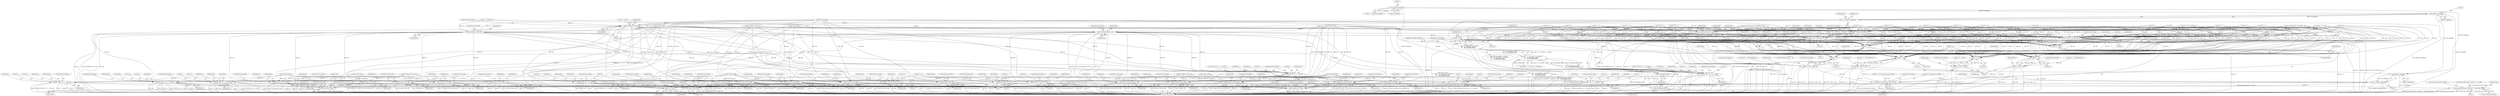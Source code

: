 digraph "0_linux_a8b0ca17b80e92faab46ee7179ba9e99ccb61233_42@pointer" {
"1001191" [label="(Call,(argp)&f->regs[freg])"];
"1001096" [label="(Call,(argp)&f->regs[freg])"];
"1001189" [label="(Call,rs2 = (argp)&f->regs[freg])"];
"1001231" [label="(Call,FP_UNPACK_QP (QB, rs2))"];
"1001393" [label="(Call,FP_ADD_Q (QR, QA, QB))"];
"1001858" [label="(Call,FP_PACK_QP (rd, QR))"];
"1001411" [label="(Call,FP_SUB_Q (QR, QA, QB))"];
"1001451" [label="(Call,FP_CONV (Q, D, 2, 1, QB, DB))"];
"1001459" [label="(Call,FP_MUL_Q (QR, QA, QB))"];
"1001477" [label="(Call,FP_DIV_Q (QR, QA, QB))"];
"1001493" [label="(Call,FP_SQRT_Q (QR, QB))"];
"1001588" [label="(Call,FP_TO_INT_Q (IR, QB, 32, 1))"];
"1001834" [label="(Call,rd->s = IR)"];
"1001609" [label="(Call,FP_TO_INT_Q (XR, QB, 64, 1))"];
"1001773" [label="(Call,XR == -1)"];
"1001791" [label="(Call,XR << 10)"];
"1001789" [label="(Call,xfsr |= (XR << 10))"];
"1001825" [label="(Call,current_thread_info()->xfsr[0] = xfsr)"];
"1001870" [label="(Call,current_thread_info()->xfsr[0] &= ~(FSR_CEXC_MASK))"];
"1001801" [label="(Call,XR << 32)"];
"1001799" [label="(Call,xfsr |= (XR << 32))"];
"1001811" [label="(Call,XR << 34)"];
"1001809" [label="(Call,xfsr |= (XR << 34))"];
"1001821" [label="(Call,XR << 36)"];
"1001819" [label="(Call,xfsr |= (XR << 36))"];
"1001841" [label="(Call,rd->d = XR)"];
"1001709" [label="(Call,FP_CONV (S, Q, 1, 2, SR, QB))"];
"1001848" [label="(Call,FP_PACK_SP (rd, SR))"];
"1001718" [label="(Call,FP_CONV (D, Q, 1, 2, DR, QB))"];
"1001853" [label="(Call,FP_PACK_DP (rd, DR))"];
"1001728" [label="(Call,FP_CMP_Q(XR, QB, QA, 3))"];
"1001735" [label="(Call,XR == 3)"];
"1001734" [label="(Call,XR == 3 &&\n\t\t\t    (((insn >> 5) & 0x1ff) == FCMPEQ ||\n\t\t\t     FP_ISSIGNAN_Q(QA) ||\n\t\t\t     FP_ISSIGNAN_Q(QB)))"];
"1001747" [label="(Call,FP_ISSIGNAN_Q(QA))"];
"1001746" [label="(Call,FP_ISSIGNAN_Q(QA) ||\n\t\t\t     FP_ISSIGNAN_Q(QB))"];
"1001738" [label="(Call,((insn >> 5) & 0x1ff) == FCMPEQ ||\n\t\t\t     FP_ISSIGNAN_Q(QA) ||\n\t\t\t     FP_ISSIGNAN_Q(QB))"];
"1001749" [label="(Call,FP_ISSIGNAN_Q(QB))"];
"1001236" [label="(Call,FP_UNPACK_DP (DB, rs2))"];
"1001387" [label="(Call,FP_ADD_D (DR, DA, DB))"];
"1001405" [label="(Call,FP_SUB_D (DR, DA, DB))"];
"1001430" [label="(Call,FP_CONV (D, S, 1, 1, DB, SB))"];
"1001438" [label="(Call,FP_MUL_D (DR, DA, DB))"];
"1001471" [label="(Call,FP_DIV_D (DR, DA, DB))"];
"1001488" [label="(Call,FP_SQRT_D (DR, DB))"];
"1001581" [label="(Call,FP_TO_INT_D (IR, DB, 32, 1))"];
"1001602" [label="(Call,FP_TO_INT_D (XR, DB, 64, 1))"];
"1001691" [label="(Call,FP_CONV (Q, D, 2, 1, QR, DB))"];
"1001700" [label="(Call,FP_CONV (S, D, 1, 1, SR, DB))"];
"1001241" [label="(Call,FP_UNPACK_SP (SB, rs2))"];
"1001381" [label="(Call,FP_ADD_S (SR, SA, SB))"];
"1001399" [label="(Call,FP_SUB_S (SR, SA, SB))"];
"1001417" [label="(Call,FP_MUL_S (SR, SA, SB))"];
"1001465" [label="(Call,FP_DIV_S (SR, SA, SB))"];
"1001483" [label="(Call,FP_SQRT_S (SR, SB))"];
"1001574" [label="(Call,FP_TO_INT_S (IR, SB, 32, 1))"];
"1001595" [label="(Call,FP_TO_INT_S (XR, SB, 64, 1))"];
"1001673" [label="(Call,FP_CONV (D, S, 1, 1, DR, SB))"];
"1001682" [label="(Call,FP_CONV (Q, S, 2, 1, QR, SB))"];
"1001290" [label="(Call,(argp)&f->regs[freg])"];
"1001288" [label="(Call,rd = (argp)&f->regs[freg])"];
"1001234" [label="(ControlStructure,break;)"];
"1001821" [label="(Call,XR << 36)"];
"1001682" [label="(Call,FP_CONV (Q, S, 2, 1, QR, SB))"];
"1000694" [label="(Call,XR == 2)"];
"1001382" [label="(Identifier,SR)"];
"1001483" [label="(Call,FP_SQRT_S (SR, SB))"];
"1001628" [label="(Call,XR = rs2->d)"];
"1001796" [label="(Call,xfsr &= ~0x300000000UL)"];
"1001748" [label="(Identifier,QA)"];
"1001383" [label="(Identifier,SA)"];
"1001574" [label="(Call,FP_TO_INT_S (IR, SB, 32, 1))"];
"1001675" [label="(Identifier,S)"];
"1001239" [label="(ControlStructure,break;)"];
"1001810" [label="(Identifier,xfsr)"];
"1001853" [label="(Call,FP_PACK_DP (rd, DR))"];
"1001258" [label="(Block,)"];
"1001289" [label="(Identifier,rd)"];
"1001581" [label="(Call,FP_TO_INT_D (IR, DB, 32, 1))"];
"1001693" [label="(Identifier,D)"];
"1001451" [label="(Call,FP_CONV (Q, D, 2, 1, QB, DB))"];
"1000685" [label="(Call,XR & 2)"];
"1000931" [label="(Call,!XR)"];
"1001442" [label="(ControlStructure,break;)"];
"1001861" [label="(ControlStructure,break;)"];
"1001406" [label="(Identifier,DR)"];
"1001612" [label="(Literal,64)"];
"1001688" [label="(Identifier,SB)"];
"1001858" [label="(Call,FP_PACK_QP (rd, QR))"];
"1001703" [label="(Literal,1)"];
"1000187" [label="(Call,FP_DECL_D(DB))"];
"1001824" [label="(ControlStructure,break;)"];
"1001746" [label="(Call,FP_ISSIGNAN_Q(QA) ||\n\t\t\t     FP_ISSIGNAN_Q(QB))"];
"1001603" [label="(Identifier,XR)"];
"1001697" [label="(Identifier,DB)"];
"1001144" [label="(Call,FP_UNPACK_SP (SA, rs1))"];
"1001576" [label="(Identifier,SB)"];
"1001457" [label="(Identifier,DB)"];
"1001462" [label="(Identifier,QB)"];
"1000948" [label="(Call,XR < 0)"];
"1000183" [label="(Call,FP_DECL_S(SR))"];
"1001401" [label="(Identifier,SA)"];
"1001723" [label="(Identifier,DR)"];
"1001811" [label="(Call,XR << 34)"];
"1001666" [label="(Call,FP_FROM_INT_D (DR, IR, 32, int))"];
"1001599" [label="(Literal,1)"];
"1001441" [label="(Identifier,DB)"];
"1001397" [label="(ControlStructure,break;)"];
"1001407" [label="(Identifier,DA)"];
"1001701" [label="(Identifier,S)"];
"1000994" [label="(Call,IR == 1)"];
"1001591" [label="(Literal,32)"];
"1000676" [label="(Call,XR == 1)"];
"1000747" [label="(Call,(XR >> 2) ^ XR)"];
"1001456" [label="(Identifier,QB)"];
"1001654" [label="(Call,FP_FROM_INT_S (SR, IR, 32, int))"];
"1000849" [label="(Call,XR = 0)"];
"1001772" [label="(ControlStructure,if (XR == -1))"];
"1001823" [label="(Literal,36)"];
"1001694" [label="(Literal,2)"];
"1001484" [label="(Identifier,SR)"];
"1001493" [label="(Call,FP_SQRT_Q (QR, QB))"];
"1001841" [label="(Call,rd->d = XR)"];
"1001474" [label="(Identifier,DB)"];
"1001614" [label="(ControlStructure,break;)"];
"1001229" [label="(Block,)"];
"1001685" [label="(Literal,2)"];
"1001455" [label="(Literal,1)"];
"1001728" [label="(Call,FP_CMP_Q(XR, QB, QA, 3))"];
"1001415" [label="(ControlStructure,break;)"];
"1001430" [label="(Call,FP_CONV (D, S, 1, 1, DB, SB))"];
"1001299" [label="(Identifier,flags)"];
"1001396" [label="(Identifier,QB)"];
"1000179" [label="(Call,FP_DECL_S(SA))"];
"1001822" [label="(Identifier,XR)"];
"1000181" [label="(Call,FP_DECL_S(SB))"];
"1001813" [label="(Literal,34)"];
"1001384" [label="(Identifier,SB)"];
"1000185" [label="(Call,FP_DECL_D(DA))"];
"1001850" [label="(Identifier,SR)"];
"1001765" [label="(Call,xfsr = current_thread_info()->xfsr[0])"];
"1001485" [label="(Identifier,SB)"];
"1001288" [label="(Call,rd = (argp)&f->regs[freg])"];
"1001825" [label="(Call,current_thread_info()->xfsr[0] = xfsr)"];
"1001094" [label="(Call,rs1 = (argp)&f->regs[freg])"];
"1000857" [label="(Call,XR = regs->u_regs[freg])"];
"1001602" [label="(Call,FP_TO_INT_D (XR, DB, 64, 1))"];
"1001735" [label="(Call,XR == 3)"];
"1001390" [label="(Identifier,DB)"];
"1001774" [label="(Identifier,XR)"];
"1001689" [label="(ControlStructure,break;)"];
"1001755" [label="(Identifier,FP_INHIBIT_RESULTS)"];
"1001860" [label="(Identifier,QR)"];
"1001494" [label="(Identifier,QR)"];
"1001832" [label="(ControlStructure,break;)"];
"1001015" [label="(Block,)"];
"1001775" [label="(Call,-1)"];
"1001433" [label="(Literal,1)"];
"1001673" [label="(Call,FP_CONV (D, S, 1, 1, DR, SB))"];
"1001752" [label="(Identifier,FP_EX_INVALID)"];
"1001606" [label="(Literal,1)"];
"1001802" [label="(Identifier,XR)"];
"1000816" [label="(Call,XR & 2)"];
"1001834" [label="(Call,rd->s = IR)"];
"1001800" [label="(Identifier,xfsr)"];
"1001440" [label="(Identifier,DA)"];
"1001736" [label="(Identifier,XR)"];
"1001705" [label="(Identifier,SR)"];
"1001613" [label="(Literal,1)"];
"1001453" [label="(Identifier,D)"];
"1001720" [label="(Identifier,Q)"];
"1000939" [label="(Call,XR <= 0)"];
"1001435" [label="(Identifier,DB)"];
"1001400" [label="(Identifier,SR)"];
"1000884" [label="(Call,get_user(XR, &win32->locals[freg - 16]))"];
"1000632" [label="(Call,XR &= 3)"];
"1001021" [label="(Call,rs2 = NULL)"];
"1001458" [label="(JumpTarget,case FMULQ:)"];
"1001791" [label="(Call,XR << 10)"];
"1001193" [label="(Call,&f->regs[freg])"];
"1000191" [label="(Call,FP_DECL_Q(QA))"];
"1001734" [label="(Call,XR == 3 &&\n\t\t\t    (((insn >> 5) & 0x1ff) == FCMPEQ ||\n\t\t\t     FP_ISSIGNAN_Q(QA) ||\n\t\t\t     FP_ISSIGNAN_Q(QB)))"];
"1001468" [label="(Identifier,SB)"];
"1001725" [label="(ControlStructure,break;)"];
"1001849" [label="(Identifier,rd)"];
"1001684" [label="(Identifier,S)"];
"1001486" [label="(ControlStructure,break;)"];
"1001721" [label="(Literal,1)"];
"1001838" [label="(Identifier,IR)"];
"1000909" [label="(Call,get_user(XR, &win->locals[freg - 16]))"];
"1001715" [label="(Identifier,QB)"];
"1001763" [label="(Block,)"];
"1001585" [label="(Literal,1)"];
"1001418" [label="(Identifier,SR)"];
"1001707" [label="(ControlStructure,break;)"];
"1001856" [label="(ControlStructure,break;)"];
"1000189" [label="(Call,FP_DECL_D(DR))"];
"1001816" [label="(Call,xfsr &= ~0x3000000000UL)"];
"1001098" [label="(Call,&f->regs[freg])"];
"1001724" [label="(Identifier,QB)"];
"1001854" [label="(Identifier,rd)"];
"1001463" [label="(ControlStructure,break;)"];
"1001395" [label="(Identifier,QA)"];
"1001200" [label="(Identifier,flags)"];
"1001459" [label="(Call,FP_MUL_Q (QR, QA, QB))"];
"1001391" [label="(ControlStructure,break;)"];
"1001731" [label="(Identifier,QA)"];
"1001495" [label="(Identifier,QB)"];
"1001414" [label="(Identifier,QB)"];
"1001190" [label="(Identifier,rs2)"];
"1001839" [label="(ControlStructure,break;)"];
"1001159" [label="(Block,)"];
"1001777" [label="(Call,XR = 2)"];
"1001846" [label="(ControlStructure,break;)"];
"1001423" [label="(Call,FP_CONV (D, S, 1, 1, DA, SA))"];
"1001466" [label="(Identifier,SR)"];
"1001799" [label="(Call,xfsr |= (XR << 32))"];
"1001438" [label="(Call,FP_MUL_D (DR, DA, DB))"];
"1001189" [label="(Call,rs2 = (argp)&f->regs[freg])"];
"1001238" [label="(Identifier,rs2)"];
"1001582" [label="(Identifier,IR)"];
"1001242" [label="(Identifier,SB)"];
"1001804" [label="(ControlStructure,break;)"];
"1001871" [label="(Call,current_thread_info()->xfsr[0])"];
"1001729" [label="(Identifier,XR)"];
"1001679" [label="(Identifier,SB)"];
"1001831" [label="(Identifier,xfsr)"];
"1000655" [label="(Call,XR == 1)"];
"1001471" [label="(Call,FP_DIV_D (DR, DA, DB))"];
"1001388" [label="(Identifier,DR)"];
"1001789" [label="(Call,xfsr |= (XR << 10))"];
"1001782" [label="(Identifier,freg)"];
"1001812" [label="(Identifier,XR)"];
"1001419" [label="(Identifier,SA)"];
"1001676" [label="(Literal,1)"];
"1001739" [label="(Call,((insn >> 5) & 0x1ff) == FCMPEQ)"];
"1001786" [label="(Call,xfsr &= ~0xc00)"];
"1001790" [label="(Identifier,xfsr)"];
"1001236" [label="(Call,FP_UNPACK_DP (DB, rs2))"];
"1001413" [label="(Identifier,QA)"];
"1001480" [label="(Identifier,QB)"];
"1001046" [label="(Call,current_thread_info()->xfsr[0] &= ~0x1c000)"];
"1001784" [label="(Block,)"];
"1001472" [label="(Identifier,DR)"];
"1001417" [label="(Call,FP_MUL_S (SR, SA, SB))"];
"1001244" [label="(ControlStructure,break;)"];
"1001674" [label="(Identifier,D)"];
"1001432" [label="(Identifier,S)"];
"1001584" [label="(Literal,32)"];
"1001683" [label="(Identifier,Q)"];
"1001778" [label="(Identifier,XR)"];
"1001231" [label="(Call,FP_UNPACK_QP (QB, rs2))"];
"1001216" [label="(Call,rs2 = (argp)&zero)"];
"1001488" [label="(Call,FP_SQRT_D (DR, DB))"];
"1001431" [label="(Identifier,D)"];
"1001381" [label="(Call,FP_ADD_S (SR, SA, SB))"];
"1001680" [label="(ControlStructure,break;)"];
"1000195" [label="(Call,FP_DECL_Q(QR))"];
"1001477" [label="(Call,FP_DIV_Q (QR, QA, QB))"];
"1001719" [label="(Identifier,D)"];
"1001490" [label="(Identifier,DB)"];
"1001191" [label="(Call,(argp)&f->regs[freg])"];
"1001635" [label="(Call,XR = rs2->d)"];
"1001730" [label="(Identifier,QB)"];
"1001842" [label="(Call,rd->d)"];
"1001806" [label="(Call,xfsr &= ~0xc00000000UL)"];
"1001820" [label="(Identifier,xfsr)"];
"1001025" [label="(Call,rd = NULL)"];
"1001232" [label="(Identifier,QB)"];
"1001467" [label="(Identifier,SA)"];
"1001773" [label="(Call,XR == -1)"];
"1001710" [label="(Identifier,S)"];
"1001420" [label="(Identifier,SB)"];
"1001233" [label="(Identifier,rs2)"];
"1001714" [label="(Identifier,SR)"];
"1001597" [label="(Identifier,SB)"];
"1001402" [label="(Identifier,SB)"];
"1001826" [label="(Call,current_thread_info()->xfsr[0])"];
"1001439" [label="(Identifier,DR)"];
"1001702" [label="(Identifier,D)"];
"1001405" [label="(Call,FP_SUB_D (DR, DA, DB))"];
"1001718" [label="(Call,FP_CONV (D, Q, 1, 2, DR, QB))"];
"1001695" [label="(Literal,1)"];
"1001711" [label="(Identifier,Q)"];
"1000762" [label="(Call,XR & 4)"];
"1000658" [label="(Call,XR == 2)"];
"1001792" [label="(Identifier,XR)"];
"1001611" [label="(Identifier,QB)"];
"1001408" [label="(Identifier,DB)"];
"1001394" [label="(Identifier,QR)"];
"1001096" [label="(Call,(argp)&f->regs[freg])"];
"1001478" [label="(Identifier,QR)"];
"1000667" [label="(Call,XR & 1)"];
"1001454" [label="(Literal,2)"];
"1001859" [label="(Identifier,rd)"];
"1001819" [label="(Call,xfsr |= (XR << 36))"];
"1001716" [label="(ControlStructure,break;)"];
"1001600" [label="(ControlStructure,break;)"];
"1001845" [label="(Identifier,XR)"];
"1001139" [label="(Call,FP_UNPACK_DP (DA, rs1))"];
"1001592" [label="(Literal,1)"];
"1001712" [label="(Literal,1)"];
"1001855" [label="(Identifier,DR)"];
"1001737" [label="(Literal,3)"];
"1001609" [label="(Call,FP_TO_INT_Q (XR, QB, 64, 1))"];
"1001880" [label="(Identifier,regs)"];
"1001686" [label="(Literal,1)"];
"1000193" [label="(Call,FP_DECL_Q(QB))"];
"1001610" [label="(Identifier,XR)"];
"1001713" [label="(Literal,2)"];
"1000798" [label="(Call,XR & 1)"];
"1001579" [label="(ControlStructure,break;)"];
"1001687" [label="(Identifier,QR)"];
"1001590" [label="(Identifier,QB)"];
"1001575" [label="(Identifier,IR)"];
"1001393" [label="(Call,FP_ADD_Q (QR, QA, QB))"];
"1001412" [label="(Identifier,QR)"];
"1001434" [label="(Literal,1)"];
"1001243" [label="(Identifier,rs2)"];
"1001444" [label="(Call,FP_CONV (Q, D, 2, 1, QA, DA))"];
"1001742" [label="(Identifier,insn)"];
"1001700" [label="(Call,FP_CONV (S, D, 1, 1, SR, DB))"];
"1001692" [label="(Identifier,Q)"];
"1001596" [label="(Identifier,XR)"];
"1001621" [label="(Call,FP_FROM_INT_Q (QR, IR, 32, int))"];
"1001750" [label="(Identifier,QB)"];
"1001895" [label="(MethodReturn,int)"];
"1001479" [label="(Identifier,QA)"];
"1001588" [label="(Call,FP_TO_INT_Q (IR, QB, 32, 1))"];
"1000703" [label="(Call,XR == 3)"];
"1001604" [label="(Identifier,DB)"];
"1001387" [label="(Call,FP_ADD_D (DR, DA, DB))"];
"1001698" [label="(ControlStructure,break;)"];
"1001747" [label="(Call,FP_ISSIGNAN_Q(QA))"];
"1001691" [label="(Call,FP_CONV (Q, D, 2, 1, QR, DB))"];
"1001876" [label="(Call,~(FSR_CEXC_MASK))"];
"1001605" [label="(Literal,64)"];
"1001399" [label="(Call,FP_SUB_S (SR, SA, SB))"];
"1001469" [label="(ControlStructure,break;)"];
"1001403" [label="(ControlStructure,break;)"];
"1001642" [label="(Call,XR = rs2->d)"];
"1001793" [label="(Literal,10)"];
"1000807" [label="(Call,XR & 8)"];
"1001598" [label="(Literal,64)"];
"1001848" [label="(Call,FP_PACK_SP (rd, SR))"];
"1001814" [label="(ControlStructure,break;)"];
"1001607" [label="(ControlStructure,break;)"];
"1001460" [label="(Identifier,QR)"];
"1001835" [label="(Call,rd->s)"];
"1001586" [label="(ControlStructure,break;)"];
"1001475" [label="(ControlStructure,break;)"];
"1001696" [label="(Identifier,QR)"];
"1001577" [label="(Literal,32)"];
"1001794" [label="(ControlStructure,break;)"];
"1001290" [label="(Call,(argp)&f->regs[freg])"];
"1001722" [label="(Literal,2)"];
"1001870" [label="(Call,current_thread_info()->xfsr[0] &= ~(FSR_CEXC_MASK))"];
"1001706" [label="(Identifier,DB)"];
"1001809" [label="(Call,xfsr |= (XR << 34))"];
"1001481" [label="(ControlStructure,break;)"];
"1001237" [label="(Identifier,DB)"];
"1001578" [label="(Literal,1)"];
"1001411" [label="(Call,FP_SUB_Q (QR, QA, QB))"];
"1001801" [label="(Call,XR << 32)"];
"1001409" [label="(ControlStructure,break;)"];
"1001595" [label="(Call,FP_TO_INT_S (XR, SB, 64, 1))"];
"1001733" [label="(ControlStructure,if (XR == 3 &&\n\t\t\t    (((insn >> 5) & 0x1ff) == FCMPEQ ||\n\t\t\t     FP_ISSIGNAN_Q(QA) ||\n\t\t\t     FP_ISSIGNAN_Q(QB))))"];
"1001452" [label="(Identifier,Q)"];
"1000772" [label="(Call,XR & 4)"];
"1001593" [label="(ControlStructure,break;)"];
"1001803" [label="(Literal,32)"];
"1001732" [label="(Literal,3)"];
"1001851" [label="(ControlStructure,break;)"];
"1001589" [label="(Identifier,IR)"];
"1001738" [label="(Call,((insn >> 5) & 0x1ff) == FCMPEQ ||\n\t\t\t     FP_ISSIGNAN_Q(QA) ||\n\t\t\t     FP_ISSIGNAN_Q(QB))"];
"1001436" [label="(Identifier,SB)"];
"1001583" [label="(Identifier,DB)"];
"1001704" [label="(Literal,1)"];
"1001437" [label="(JumpTarget,case FMULD:)"];
"1000789" [label="(Call,XR & 5)"];
"1001496" [label="(ControlStructure,break;)"];
"1001241" [label="(Call,FP_UNPACK_SP (SB, rs2))"];
"1001389" [label="(Identifier,DA)"];
"1001491" [label="(ControlStructure,break;)"];
"1001677" [label="(Literal,1)"];
"1001379" [label="(Block,)"];
"1001421" [label="(ControlStructure,break;)"];
"1001292" [label="(Call,&f->regs[freg])"];
"1001709" [label="(Call,FP_CONV (S, Q, 1, 2, SR, QB))"];
"1001385" [label="(ControlStructure,break;)"];
"1001461" [label="(Identifier,QA)"];
"1001473" [label="(Identifier,DA)"];
"1001465" [label="(Call,FP_DIV_S (SR, SA, SB))"];
"1001678" [label="(Identifier,DR)"];
"1001489" [label="(Identifier,DR)"];
"1001134" [label="(Call,FP_UNPACK_QP (QA, rs1))"];
"1001749" [label="(Call,FP_ISSIGNAN_Q(QB))"];
"1001191" -> "1001189"  [label="AST: "];
"1001191" -> "1001193"  [label="CFG: "];
"1001192" -> "1001191"  [label="AST: "];
"1001193" -> "1001191"  [label="AST: "];
"1001189" -> "1001191"  [label="CFG: "];
"1001191" -> "1001895"  [label="DDG: &f->regs[freg]"];
"1001191" -> "1001189"  [label="DDG: &f->regs[freg]"];
"1001096" -> "1001191"  [label="DDG: &f->regs[freg]"];
"1001191" -> "1001290"  [label="DDG: &f->regs[freg]"];
"1001096" -> "1001094"  [label="AST: "];
"1001096" -> "1001098"  [label="CFG: "];
"1001097" -> "1001096"  [label="AST: "];
"1001098" -> "1001096"  [label="AST: "];
"1001094" -> "1001096"  [label="CFG: "];
"1001096" -> "1001895"  [label="DDG: &f->regs[freg]"];
"1001096" -> "1001094"  [label="DDG: &f->regs[freg]"];
"1001096" -> "1001290"  [label="DDG: &f->regs[freg]"];
"1001189" -> "1001159"  [label="AST: "];
"1001190" -> "1001189"  [label="AST: "];
"1001200" -> "1001189"  [label="CFG: "];
"1001189" -> "1001895"  [label="DDG: rs2"];
"1001189" -> "1001895"  [label="DDG: (argp)&f->regs[freg]"];
"1001189" -> "1001231"  [label="DDG: rs2"];
"1001189" -> "1001236"  [label="DDG: rs2"];
"1001189" -> "1001241"  [label="DDG: rs2"];
"1001231" -> "1001229"  [label="AST: "];
"1001231" -> "1001233"  [label="CFG: "];
"1001232" -> "1001231"  [label="AST: "];
"1001233" -> "1001231"  [label="AST: "];
"1001234" -> "1001231"  [label="CFG: "];
"1001231" -> "1001895"  [label="DDG: QB"];
"1001231" -> "1001895"  [label="DDG: rs2"];
"1001231" -> "1001895"  [label="DDG: FP_UNPACK_QP (QB, rs2)"];
"1000193" -> "1001231"  [label="DDG: QB"];
"1001021" -> "1001231"  [label="DDG: rs2"];
"1001216" -> "1001231"  [label="DDG: rs2"];
"1001231" -> "1001393"  [label="DDG: QB"];
"1001231" -> "1001411"  [label="DDG: QB"];
"1001231" -> "1001451"  [label="DDG: QB"];
"1001231" -> "1001459"  [label="DDG: QB"];
"1001231" -> "1001477"  [label="DDG: QB"];
"1001231" -> "1001493"  [label="DDG: QB"];
"1001231" -> "1001588"  [label="DDG: QB"];
"1001231" -> "1001609"  [label="DDG: QB"];
"1001231" -> "1001709"  [label="DDG: QB"];
"1001231" -> "1001718"  [label="DDG: QB"];
"1001231" -> "1001728"  [label="DDG: QB"];
"1001393" -> "1001379"  [label="AST: "];
"1001393" -> "1001396"  [label="CFG: "];
"1001394" -> "1001393"  [label="AST: "];
"1001395" -> "1001393"  [label="AST: "];
"1001396" -> "1001393"  [label="AST: "];
"1001397" -> "1001393"  [label="CFG: "];
"1001393" -> "1001895"  [label="DDG: FP_ADD_Q (QR, QA, QB)"];
"1001393" -> "1001895"  [label="DDG: QR"];
"1001393" -> "1001895"  [label="DDG: QA"];
"1001393" -> "1001895"  [label="DDG: QB"];
"1000195" -> "1001393"  [label="DDG: QR"];
"1001134" -> "1001393"  [label="DDG: QA"];
"1000191" -> "1001393"  [label="DDG: QA"];
"1000193" -> "1001393"  [label="DDG: QB"];
"1001393" -> "1001858"  [label="DDG: QR"];
"1001858" -> "1001763"  [label="AST: "];
"1001858" -> "1001860"  [label="CFG: "];
"1001859" -> "1001858"  [label="AST: "];
"1001860" -> "1001858"  [label="AST: "];
"1001861" -> "1001858"  [label="CFG: "];
"1001858" -> "1001895"  [label="DDG: rd"];
"1001858" -> "1001895"  [label="DDG: FP_PACK_QP (rd, QR)"];
"1001858" -> "1001895"  [label="DDG: QR"];
"1001025" -> "1001858"  [label="DDG: rd"];
"1001288" -> "1001858"  [label="DDG: rd"];
"1001691" -> "1001858"  [label="DDG: QR"];
"1001477" -> "1001858"  [label="DDG: QR"];
"1001411" -> "1001858"  [label="DDG: QR"];
"1001621" -> "1001858"  [label="DDG: QR"];
"1001493" -> "1001858"  [label="DDG: QR"];
"1001459" -> "1001858"  [label="DDG: QR"];
"1000195" -> "1001858"  [label="DDG: QR"];
"1001682" -> "1001858"  [label="DDG: QR"];
"1001411" -> "1001379"  [label="AST: "];
"1001411" -> "1001414"  [label="CFG: "];
"1001412" -> "1001411"  [label="AST: "];
"1001413" -> "1001411"  [label="AST: "];
"1001414" -> "1001411"  [label="AST: "];
"1001415" -> "1001411"  [label="CFG: "];
"1001411" -> "1001895"  [label="DDG: FP_SUB_Q (QR, QA, QB)"];
"1001411" -> "1001895"  [label="DDG: QR"];
"1001411" -> "1001895"  [label="DDG: QB"];
"1001411" -> "1001895"  [label="DDG: QA"];
"1000195" -> "1001411"  [label="DDG: QR"];
"1001134" -> "1001411"  [label="DDG: QA"];
"1000191" -> "1001411"  [label="DDG: QA"];
"1000193" -> "1001411"  [label="DDG: QB"];
"1001451" -> "1001379"  [label="AST: "];
"1001451" -> "1001457"  [label="CFG: "];
"1001452" -> "1001451"  [label="AST: "];
"1001453" -> "1001451"  [label="AST: "];
"1001454" -> "1001451"  [label="AST: "];
"1001455" -> "1001451"  [label="AST: "];
"1001456" -> "1001451"  [label="AST: "];
"1001457" -> "1001451"  [label="AST: "];
"1001458" -> "1001451"  [label="CFG: "];
"1001451" -> "1001895"  [label="DDG: Q"];
"1001451" -> "1001895"  [label="DDG: FP_CONV (Q, D, 2, 1, QB, DB)"];
"1001451" -> "1001895"  [label="DDG: DB"];
"1001451" -> "1001895"  [label="DDG: D"];
"1001444" -> "1001451"  [label="DDG: Q"];
"1001444" -> "1001451"  [label="DDG: D"];
"1000193" -> "1001451"  [label="DDG: QB"];
"1000187" -> "1001451"  [label="DDG: DB"];
"1001236" -> "1001451"  [label="DDG: DB"];
"1001451" -> "1001459"  [label="DDG: QB"];
"1001459" -> "1001379"  [label="AST: "];
"1001459" -> "1001462"  [label="CFG: "];
"1001460" -> "1001459"  [label="AST: "];
"1001461" -> "1001459"  [label="AST: "];
"1001462" -> "1001459"  [label="AST: "];
"1001463" -> "1001459"  [label="CFG: "];
"1001459" -> "1001895"  [label="DDG: QB"];
"1001459" -> "1001895"  [label="DDG: QR"];
"1001459" -> "1001895"  [label="DDG: FP_MUL_Q (QR, QA, QB)"];
"1001459" -> "1001895"  [label="DDG: QA"];
"1000195" -> "1001459"  [label="DDG: QR"];
"1001444" -> "1001459"  [label="DDG: QA"];
"1001134" -> "1001459"  [label="DDG: QA"];
"1000191" -> "1001459"  [label="DDG: QA"];
"1000193" -> "1001459"  [label="DDG: QB"];
"1001477" -> "1001379"  [label="AST: "];
"1001477" -> "1001480"  [label="CFG: "];
"1001478" -> "1001477"  [label="AST: "];
"1001479" -> "1001477"  [label="AST: "];
"1001480" -> "1001477"  [label="AST: "];
"1001481" -> "1001477"  [label="CFG: "];
"1001477" -> "1001895"  [label="DDG: QB"];
"1001477" -> "1001895"  [label="DDG: FP_DIV_Q (QR, QA, QB)"];
"1001477" -> "1001895"  [label="DDG: QA"];
"1001477" -> "1001895"  [label="DDG: QR"];
"1000195" -> "1001477"  [label="DDG: QR"];
"1001134" -> "1001477"  [label="DDG: QA"];
"1000191" -> "1001477"  [label="DDG: QA"];
"1000193" -> "1001477"  [label="DDG: QB"];
"1001493" -> "1001379"  [label="AST: "];
"1001493" -> "1001495"  [label="CFG: "];
"1001494" -> "1001493"  [label="AST: "];
"1001495" -> "1001493"  [label="AST: "];
"1001496" -> "1001493"  [label="CFG: "];
"1001493" -> "1001895"  [label="DDG: QR"];
"1001493" -> "1001895"  [label="DDG: FP_SQRT_Q (QR, QB)"];
"1001493" -> "1001895"  [label="DDG: QB"];
"1000195" -> "1001493"  [label="DDG: QR"];
"1000193" -> "1001493"  [label="DDG: QB"];
"1001588" -> "1001379"  [label="AST: "];
"1001588" -> "1001592"  [label="CFG: "];
"1001589" -> "1001588"  [label="AST: "];
"1001590" -> "1001588"  [label="AST: "];
"1001591" -> "1001588"  [label="AST: "];
"1001592" -> "1001588"  [label="AST: "];
"1001593" -> "1001588"  [label="CFG: "];
"1001588" -> "1001895"  [label="DDG: IR"];
"1001588" -> "1001895"  [label="DDG: FP_TO_INT_Q (IR, QB, 32, 1)"];
"1001588" -> "1001895"  [label="DDG: QB"];
"1000994" -> "1001588"  [label="DDG: IR"];
"1000193" -> "1001588"  [label="DDG: QB"];
"1001588" -> "1001834"  [label="DDG: IR"];
"1001834" -> "1001763"  [label="AST: "];
"1001834" -> "1001838"  [label="CFG: "];
"1001835" -> "1001834"  [label="AST: "];
"1001838" -> "1001834"  [label="AST: "];
"1001839" -> "1001834"  [label="CFG: "];
"1001834" -> "1001895"  [label="DDG: IR"];
"1001834" -> "1001895"  [label="DDG: rd->s"];
"1001621" -> "1001834"  [label="DDG: IR"];
"1001581" -> "1001834"  [label="DDG: IR"];
"1001666" -> "1001834"  [label="DDG: IR"];
"1001654" -> "1001834"  [label="DDG: IR"];
"1000994" -> "1001834"  [label="DDG: IR"];
"1001574" -> "1001834"  [label="DDG: IR"];
"1001609" -> "1001379"  [label="AST: "];
"1001609" -> "1001613"  [label="CFG: "];
"1001610" -> "1001609"  [label="AST: "];
"1001611" -> "1001609"  [label="AST: "];
"1001612" -> "1001609"  [label="AST: "];
"1001613" -> "1001609"  [label="AST: "];
"1001614" -> "1001609"  [label="CFG: "];
"1001609" -> "1001895"  [label="DDG: QB"];
"1001609" -> "1001895"  [label="DDG: XR"];
"1001609" -> "1001895"  [label="DDG: FP_TO_INT_Q (XR, QB, 64, 1)"];
"1000857" -> "1001609"  [label="DDG: XR"];
"1000747" -> "1001609"  [label="DDG: XR"];
"1000807" -> "1001609"  [label="DDG: XR"];
"1000676" -> "1001609"  [label="DDG: XR"];
"1000849" -> "1001609"  [label="DDG: XR"];
"1000667" -> "1001609"  [label="DDG: XR"];
"1000816" -> "1001609"  [label="DDG: XR"];
"1000789" -> "1001609"  [label="DDG: XR"];
"1000909" -> "1001609"  [label="DDG: XR"];
"1000931" -> "1001609"  [label="DDG: XR"];
"1000703" -> "1001609"  [label="DDG: XR"];
"1000655" -> "1001609"  [label="DDG: XR"];
"1000772" -> "1001609"  [label="DDG: XR"];
"1000694" -> "1001609"  [label="DDG: XR"];
"1000884" -> "1001609"  [label="DDG: XR"];
"1000632" -> "1001609"  [label="DDG: XR"];
"1000939" -> "1001609"  [label="DDG: XR"];
"1000798" -> "1001609"  [label="DDG: XR"];
"1000762" -> "1001609"  [label="DDG: XR"];
"1000685" -> "1001609"  [label="DDG: XR"];
"1000658" -> "1001609"  [label="DDG: XR"];
"1000948" -> "1001609"  [label="DDG: XR"];
"1000193" -> "1001609"  [label="DDG: QB"];
"1001609" -> "1001773"  [label="DDG: XR"];
"1001609" -> "1001791"  [label="DDG: XR"];
"1001609" -> "1001801"  [label="DDG: XR"];
"1001609" -> "1001811"  [label="DDG: XR"];
"1001609" -> "1001821"  [label="DDG: XR"];
"1001609" -> "1001841"  [label="DDG: XR"];
"1001773" -> "1001772"  [label="AST: "];
"1001773" -> "1001775"  [label="CFG: "];
"1001774" -> "1001773"  [label="AST: "];
"1001775" -> "1001773"  [label="AST: "];
"1001778" -> "1001773"  [label="CFG: "];
"1001782" -> "1001773"  [label="CFG: "];
"1001773" -> "1001895"  [label="DDG: XR"];
"1001773" -> "1001895"  [label="DDG: -1"];
"1001773" -> "1001895"  [label="DDG: XR == -1"];
"1000857" -> "1001773"  [label="DDG: XR"];
"1000747" -> "1001773"  [label="DDG: XR"];
"1000807" -> "1001773"  [label="DDG: XR"];
"1000676" -> "1001773"  [label="DDG: XR"];
"1000849" -> "1001773"  [label="DDG: XR"];
"1000667" -> "1001773"  [label="DDG: XR"];
"1000816" -> "1001773"  [label="DDG: XR"];
"1000909" -> "1001773"  [label="DDG: XR"];
"1001602" -> "1001773"  [label="DDG: XR"];
"1000931" -> "1001773"  [label="DDG: XR"];
"1000703" -> "1001773"  [label="DDG: XR"];
"1001628" -> "1001773"  [label="DDG: XR"];
"1001642" -> "1001773"  [label="DDG: XR"];
"1001635" -> "1001773"  [label="DDG: XR"];
"1000655" -> "1001773"  [label="DDG: XR"];
"1000772" -> "1001773"  [label="DDG: XR"];
"1000694" -> "1001773"  [label="DDG: XR"];
"1000884" -> "1001773"  [label="DDG: XR"];
"1000632" -> "1001773"  [label="DDG: XR"];
"1000789" -> "1001773"  [label="DDG: XR"];
"1001595" -> "1001773"  [label="DDG: XR"];
"1000939" -> "1001773"  [label="DDG: XR"];
"1000798" -> "1001773"  [label="DDG: XR"];
"1000762" -> "1001773"  [label="DDG: XR"];
"1000685" -> "1001773"  [label="DDG: XR"];
"1000658" -> "1001773"  [label="DDG: XR"];
"1001735" -> "1001773"  [label="DDG: XR"];
"1000948" -> "1001773"  [label="DDG: XR"];
"1001775" -> "1001773"  [label="DDG: 1"];
"1001773" -> "1001791"  [label="DDG: XR"];
"1001773" -> "1001801"  [label="DDG: XR"];
"1001773" -> "1001811"  [label="DDG: XR"];
"1001773" -> "1001821"  [label="DDG: XR"];
"1001791" -> "1001789"  [label="AST: "];
"1001791" -> "1001793"  [label="CFG: "];
"1001792" -> "1001791"  [label="AST: "];
"1001793" -> "1001791"  [label="AST: "];
"1001789" -> "1001791"  [label="CFG: "];
"1001791" -> "1001895"  [label="DDG: XR"];
"1001791" -> "1001789"  [label="DDG: XR"];
"1001791" -> "1001789"  [label="DDG: 10"];
"1000857" -> "1001791"  [label="DDG: XR"];
"1000747" -> "1001791"  [label="DDG: XR"];
"1000807" -> "1001791"  [label="DDG: XR"];
"1000676" -> "1001791"  [label="DDG: XR"];
"1000849" -> "1001791"  [label="DDG: XR"];
"1000667" -> "1001791"  [label="DDG: XR"];
"1000816" -> "1001791"  [label="DDG: XR"];
"1000909" -> "1001791"  [label="DDG: XR"];
"1001602" -> "1001791"  [label="DDG: XR"];
"1000931" -> "1001791"  [label="DDG: XR"];
"1001628" -> "1001791"  [label="DDG: XR"];
"1001642" -> "1001791"  [label="DDG: XR"];
"1001635" -> "1001791"  [label="DDG: XR"];
"1000655" -> "1001791"  [label="DDG: XR"];
"1000772" -> "1001791"  [label="DDG: XR"];
"1000694" -> "1001791"  [label="DDG: XR"];
"1000884" -> "1001791"  [label="DDG: XR"];
"1000632" -> "1001791"  [label="DDG: XR"];
"1001777" -> "1001791"  [label="DDG: XR"];
"1000789" -> "1001791"  [label="DDG: XR"];
"1001595" -> "1001791"  [label="DDG: XR"];
"1000939" -> "1001791"  [label="DDG: XR"];
"1000798" -> "1001791"  [label="DDG: XR"];
"1000762" -> "1001791"  [label="DDG: XR"];
"1000685" -> "1001791"  [label="DDG: XR"];
"1000658" -> "1001791"  [label="DDG: XR"];
"1001735" -> "1001791"  [label="DDG: XR"];
"1000948" -> "1001791"  [label="DDG: XR"];
"1000703" -> "1001791"  [label="DDG: XR"];
"1001789" -> "1001784"  [label="AST: "];
"1001790" -> "1001789"  [label="AST: "];
"1001794" -> "1001789"  [label="CFG: "];
"1001789" -> "1001895"  [label="DDG: xfsr"];
"1001789" -> "1001895"  [label="DDG: XR << 10"];
"1001789" -> "1001895"  [label="DDG: xfsr |= (XR << 10)"];
"1001786" -> "1001789"  [label="DDG: xfsr"];
"1001789" -> "1001825"  [label="DDG: xfsr"];
"1001825" -> "1001763"  [label="AST: "];
"1001825" -> "1001831"  [label="CFG: "];
"1001826" -> "1001825"  [label="AST: "];
"1001831" -> "1001825"  [label="AST: "];
"1001832" -> "1001825"  [label="CFG: "];
"1001825" -> "1001895"  [label="DDG: xfsr"];
"1001825" -> "1001895"  [label="DDG: current_thread_info()->xfsr[0]"];
"1001765" -> "1001825"  [label="DDG: xfsr"];
"1001819" -> "1001825"  [label="DDG: xfsr"];
"1001809" -> "1001825"  [label="DDG: xfsr"];
"1001799" -> "1001825"  [label="DDG: xfsr"];
"1001825" -> "1001870"  [label="DDG: current_thread_info()->xfsr[0]"];
"1001870" -> "1001015"  [label="AST: "];
"1001870" -> "1001876"  [label="CFG: "];
"1001871" -> "1001870"  [label="AST: "];
"1001876" -> "1001870"  [label="AST: "];
"1001880" -> "1001870"  [label="CFG: "];
"1001870" -> "1001895"  [label="DDG: current_thread_info()->xfsr[0] &= ~(FSR_CEXC_MASK)"];
"1001870" -> "1001895"  [label="DDG: current_thread_info()->xfsr[0]"];
"1001870" -> "1001895"  [label="DDG: ~(FSR_CEXC_MASK)"];
"1001046" -> "1001870"  [label="DDG: current_thread_info()->xfsr[0]"];
"1001876" -> "1001870"  [label="DDG: FSR_CEXC_MASK"];
"1001801" -> "1001799"  [label="AST: "];
"1001801" -> "1001803"  [label="CFG: "];
"1001802" -> "1001801"  [label="AST: "];
"1001803" -> "1001801"  [label="AST: "];
"1001799" -> "1001801"  [label="CFG: "];
"1001801" -> "1001895"  [label="DDG: XR"];
"1001801" -> "1001799"  [label="DDG: XR"];
"1001801" -> "1001799"  [label="DDG: 32"];
"1000857" -> "1001801"  [label="DDG: XR"];
"1000747" -> "1001801"  [label="DDG: XR"];
"1000807" -> "1001801"  [label="DDG: XR"];
"1000676" -> "1001801"  [label="DDG: XR"];
"1000849" -> "1001801"  [label="DDG: XR"];
"1000667" -> "1001801"  [label="DDG: XR"];
"1000816" -> "1001801"  [label="DDG: XR"];
"1000909" -> "1001801"  [label="DDG: XR"];
"1001602" -> "1001801"  [label="DDG: XR"];
"1000931" -> "1001801"  [label="DDG: XR"];
"1001628" -> "1001801"  [label="DDG: XR"];
"1001642" -> "1001801"  [label="DDG: XR"];
"1001635" -> "1001801"  [label="DDG: XR"];
"1000655" -> "1001801"  [label="DDG: XR"];
"1000772" -> "1001801"  [label="DDG: XR"];
"1000694" -> "1001801"  [label="DDG: XR"];
"1000884" -> "1001801"  [label="DDG: XR"];
"1000632" -> "1001801"  [label="DDG: XR"];
"1001777" -> "1001801"  [label="DDG: XR"];
"1000789" -> "1001801"  [label="DDG: XR"];
"1001595" -> "1001801"  [label="DDG: XR"];
"1000939" -> "1001801"  [label="DDG: XR"];
"1000798" -> "1001801"  [label="DDG: XR"];
"1000762" -> "1001801"  [label="DDG: XR"];
"1000685" -> "1001801"  [label="DDG: XR"];
"1000658" -> "1001801"  [label="DDG: XR"];
"1001735" -> "1001801"  [label="DDG: XR"];
"1000948" -> "1001801"  [label="DDG: XR"];
"1000703" -> "1001801"  [label="DDG: XR"];
"1001799" -> "1001784"  [label="AST: "];
"1001800" -> "1001799"  [label="AST: "];
"1001804" -> "1001799"  [label="CFG: "];
"1001799" -> "1001895"  [label="DDG: XR << 32"];
"1001799" -> "1001895"  [label="DDG: xfsr"];
"1001799" -> "1001895"  [label="DDG: xfsr |= (XR << 32)"];
"1001796" -> "1001799"  [label="DDG: xfsr"];
"1001811" -> "1001809"  [label="AST: "];
"1001811" -> "1001813"  [label="CFG: "];
"1001812" -> "1001811"  [label="AST: "];
"1001813" -> "1001811"  [label="AST: "];
"1001809" -> "1001811"  [label="CFG: "];
"1001811" -> "1001895"  [label="DDG: XR"];
"1001811" -> "1001809"  [label="DDG: XR"];
"1001811" -> "1001809"  [label="DDG: 34"];
"1000857" -> "1001811"  [label="DDG: XR"];
"1000747" -> "1001811"  [label="DDG: XR"];
"1000807" -> "1001811"  [label="DDG: XR"];
"1000676" -> "1001811"  [label="DDG: XR"];
"1000849" -> "1001811"  [label="DDG: XR"];
"1000667" -> "1001811"  [label="DDG: XR"];
"1000816" -> "1001811"  [label="DDG: XR"];
"1000909" -> "1001811"  [label="DDG: XR"];
"1001602" -> "1001811"  [label="DDG: XR"];
"1000931" -> "1001811"  [label="DDG: XR"];
"1001628" -> "1001811"  [label="DDG: XR"];
"1001642" -> "1001811"  [label="DDG: XR"];
"1001635" -> "1001811"  [label="DDG: XR"];
"1000655" -> "1001811"  [label="DDG: XR"];
"1000772" -> "1001811"  [label="DDG: XR"];
"1000694" -> "1001811"  [label="DDG: XR"];
"1000884" -> "1001811"  [label="DDG: XR"];
"1000632" -> "1001811"  [label="DDG: XR"];
"1001777" -> "1001811"  [label="DDG: XR"];
"1000789" -> "1001811"  [label="DDG: XR"];
"1001595" -> "1001811"  [label="DDG: XR"];
"1000939" -> "1001811"  [label="DDG: XR"];
"1000798" -> "1001811"  [label="DDG: XR"];
"1000762" -> "1001811"  [label="DDG: XR"];
"1000685" -> "1001811"  [label="DDG: XR"];
"1000658" -> "1001811"  [label="DDG: XR"];
"1001735" -> "1001811"  [label="DDG: XR"];
"1000948" -> "1001811"  [label="DDG: XR"];
"1000703" -> "1001811"  [label="DDG: XR"];
"1001809" -> "1001784"  [label="AST: "];
"1001810" -> "1001809"  [label="AST: "];
"1001814" -> "1001809"  [label="CFG: "];
"1001809" -> "1001895"  [label="DDG: xfsr |= (XR << 34)"];
"1001809" -> "1001895"  [label="DDG: XR << 34"];
"1001809" -> "1001895"  [label="DDG: xfsr"];
"1001806" -> "1001809"  [label="DDG: xfsr"];
"1001821" -> "1001819"  [label="AST: "];
"1001821" -> "1001823"  [label="CFG: "];
"1001822" -> "1001821"  [label="AST: "];
"1001823" -> "1001821"  [label="AST: "];
"1001819" -> "1001821"  [label="CFG: "];
"1001821" -> "1001895"  [label="DDG: XR"];
"1001821" -> "1001819"  [label="DDG: XR"];
"1001821" -> "1001819"  [label="DDG: 36"];
"1000857" -> "1001821"  [label="DDG: XR"];
"1000747" -> "1001821"  [label="DDG: XR"];
"1000807" -> "1001821"  [label="DDG: XR"];
"1000676" -> "1001821"  [label="DDG: XR"];
"1000849" -> "1001821"  [label="DDG: XR"];
"1000667" -> "1001821"  [label="DDG: XR"];
"1000816" -> "1001821"  [label="DDG: XR"];
"1000909" -> "1001821"  [label="DDG: XR"];
"1001602" -> "1001821"  [label="DDG: XR"];
"1000931" -> "1001821"  [label="DDG: XR"];
"1001628" -> "1001821"  [label="DDG: XR"];
"1001642" -> "1001821"  [label="DDG: XR"];
"1001635" -> "1001821"  [label="DDG: XR"];
"1000655" -> "1001821"  [label="DDG: XR"];
"1000772" -> "1001821"  [label="DDG: XR"];
"1000694" -> "1001821"  [label="DDG: XR"];
"1000884" -> "1001821"  [label="DDG: XR"];
"1000632" -> "1001821"  [label="DDG: XR"];
"1001777" -> "1001821"  [label="DDG: XR"];
"1000789" -> "1001821"  [label="DDG: XR"];
"1001595" -> "1001821"  [label="DDG: XR"];
"1000939" -> "1001821"  [label="DDG: XR"];
"1000798" -> "1001821"  [label="DDG: XR"];
"1000762" -> "1001821"  [label="DDG: XR"];
"1000685" -> "1001821"  [label="DDG: XR"];
"1000658" -> "1001821"  [label="DDG: XR"];
"1001735" -> "1001821"  [label="DDG: XR"];
"1000948" -> "1001821"  [label="DDG: XR"];
"1000703" -> "1001821"  [label="DDG: XR"];
"1001819" -> "1001784"  [label="AST: "];
"1001820" -> "1001819"  [label="AST: "];
"1001824" -> "1001819"  [label="CFG: "];
"1001819" -> "1001895"  [label="DDG: xfsr |= (XR << 36)"];
"1001819" -> "1001895"  [label="DDG: xfsr"];
"1001819" -> "1001895"  [label="DDG: XR << 36"];
"1001816" -> "1001819"  [label="DDG: xfsr"];
"1001841" -> "1001763"  [label="AST: "];
"1001841" -> "1001845"  [label="CFG: "];
"1001842" -> "1001841"  [label="AST: "];
"1001845" -> "1001841"  [label="AST: "];
"1001846" -> "1001841"  [label="CFG: "];
"1001841" -> "1001895"  [label="DDG: rd->d"];
"1001841" -> "1001895"  [label="DDG: XR"];
"1000857" -> "1001841"  [label="DDG: XR"];
"1000747" -> "1001841"  [label="DDG: XR"];
"1000807" -> "1001841"  [label="DDG: XR"];
"1000676" -> "1001841"  [label="DDG: XR"];
"1000849" -> "1001841"  [label="DDG: XR"];
"1000667" -> "1001841"  [label="DDG: XR"];
"1000816" -> "1001841"  [label="DDG: XR"];
"1000909" -> "1001841"  [label="DDG: XR"];
"1001602" -> "1001841"  [label="DDG: XR"];
"1000931" -> "1001841"  [label="DDG: XR"];
"1000703" -> "1001841"  [label="DDG: XR"];
"1001628" -> "1001841"  [label="DDG: XR"];
"1001642" -> "1001841"  [label="DDG: XR"];
"1001635" -> "1001841"  [label="DDG: XR"];
"1000655" -> "1001841"  [label="DDG: XR"];
"1000772" -> "1001841"  [label="DDG: XR"];
"1000694" -> "1001841"  [label="DDG: XR"];
"1000884" -> "1001841"  [label="DDG: XR"];
"1000632" -> "1001841"  [label="DDG: XR"];
"1000789" -> "1001841"  [label="DDG: XR"];
"1001595" -> "1001841"  [label="DDG: XR"];
"1000939" -> "1001841"  [label="DDG: XR"];
"1000798" -> "1001841"  [label="DDG: XR"];
"1000762" -> "1001841"  [label="DDG: XR"];
"1000685" -> "1001841"  [label="DDG: XR"];
"1000658" -> "1001841"  [label="DDG: XR"];
"1001735" -> "1001841"  [label="DDG: XR"];
"1000948" -> "1001841"  [label="DDG: XR"];
"1001709" -> "1001379"  [label="AST: "];
"1001709" -> "1001715"  [label="CFG: "];
"1001710" -> "1001709"  [label="AST: "];
"1001711" -> "1001709"  [label="AST: "];
"1001712" -> "1001709"  [label="AST: "];
"1001713" -> "1001709"  [label="AST: "];
"1001714" -> "1001709"  [label="AST: "];
"1001715" -> "1001709"  [label="AST: "];
"1001716" -> "1001709"  [label="CFG: "];
"1001709" -> "1001895"  [label="DDG: FP_CONV (S, Q, 1, 2, SR, QB)"];
"1001709" -> "1001895"  [label="DDG: Q"];
"1001709" -> "1001895"  [label="DDG: SR"];
"1001709" -> "1001895"  [label="DDG: QB"];
"1001709" -> "1001895"  [label="DDG: S"];
"1000183" -> "1001709"  [label="DDG: SR"];
"1000193" -> "1001709"  [label="DDG: QB"];
"1001709" -> "1001848"  [label="DDG: SR"];
"1001848" -> "1001763"  [label="AST: "];
"1001848" -> "1001850"  [label="CFG: "];
"1001849" -> "1001848"  [label="AST: "];
"1001850" -> "1001848"  [label="AST: "];
"1001851" -> "1001848"  [label="CFG: "];
"1001848" -> "1001895"  [label="DDG: SR"];
"1001848" -> "1001895"  [label="DDG: FP_PACK_SP (rd, SR)"];
"1001848" -> "1001895"  [label="DDG: rd"];
"1001025" -> "1001848"  [label="DDG: rd"];
"1001288" -> "1001848"  [label="DDG: rd"];
"1001700" -> "1001848"  [label="DDG: SR"];
"1001417" -> "1001848"  [label="DDG: SR"];
"1001381" -> "1001848"  [label="DDG: SR"];
"1001465" -> "1001848"  [label="DDG: SR"];
"1001654" -> "1001848"  [label="DDG: SR"];
"1001483" -> "1001848"  [label="DDG: SR"];
"1000183" -> "1001848"  [label="DDG: SR"];
"1001399" -> "1001848"  [label="DDG: SR"];
"1001718" -> "1001379"  [label="AST: "];
"1001718" -> "1001724"  [label="CFG: "];
"1001719" -> "1001718"  [label="AST: "];
"1001720" -> "1001718"  [label="AST: "];
"1001721" -> "1001718"  [label="AST: "];
"1001722" -> "1001718"  [label="AST: "];
"1001723" -> "1001718"  [label="AST: "];
"1001724" -> "1001718"  [label="AST: "];
"1001725" -> "1001718"  [label="CFG: "];
"1001718" -> "1001895"  [label="DDG: QB"];
"1001718" -> "1001895"  [label="DDG: D"];
"1001718" -> "1001895"  [label="DDG: FP_CONV (D, Q, 1, 2, DR, QB)"];
"1001718" -> "1001895"  [label="DDG: Q"];
"1001718" -> "1001895"  [label="DDG: DR"];
"1000189" -> "1001718"  [label="DDG: DR"];
"1000193" -> "1001718"  [label="DDG: QB"];
"1001718" -> "1001853"  [label="DDG: DR"];
"1001853" -> "1001763"  [label="AST: "];
"1001853" -> "1001855"  [label="CFG: "];
"1001854" -> "1001853"  [label="AST: "];
"1001855" -> "1001853"  [label="AST: "];
"1001856" -> "1001853"  [label="CFG: "];
"1001853" -> "1001895"  [label="DDG: DR"];
"1001853" -> "1001895"  [label="DDG: rd"];
"1001853" -> "1001895"  [label="DDG: FP_PACK_DP (rd, DR)"];
"1001025" -> "1001853"  [label="DDG: rd"];
"1001288" -> "1001853"  [label="DDG: rd"];
"1001438" -> "1001853"  [label="DDG: DR"];
"1001387" -> "1001853"  [label="DDG: DR"];
"1001673" -> "1001853"  [label="DDG: DR"];
"1000189" -> "1001853"  [label="DDG: DR"];
"1001471" -> "1001853"  [label="DDG: DR"];
"1001405" -> "1001853"  [label="DDG: DR"];
"1001666" -> "1001853"  [label="DDG: DR"];
"1001488" -> "1001853"  [label="DDG: DR"];
"1001728" -> "1001379"  [label="AST: "];
"1001728" -> "1001732"  [label="CFG: "];
"1001729" -> "1001728"  [label="AST: "];
"1001730" -> "1001728"  [label="AST: "];
"1001731" -> "1001728"  [label="AST: "];
"1001732" -> "1001728"  [label="AST: "];
"1001736" -> "1001728"  [label="CFG: "];
"1001728" -> "1001895"  [label="DDG: QB"];
"1001728" -> "1001895"  [label="DDG: QA"];
"1001728" -> "1001895"  [label="DDG: FP_CMP_Q(XR, QB, QA, 3)"];
"1000857" -> "1001728"  [label="DDG: XR"];
"1000747" -> "1001728"  [label="DDG: XR"];
"1000807" -> "1001728"  [label="DDG: XR"];
"1000676" -> "1001728"  [label="DDG: XR"];
"1000849" -> "1001728"  [label="DDG: XR"];
"1000667" -> "1001728"  [label="DDG: XR"];
"1000816" -> "1001728"  [label="DDG: XR"];
"1000789" -> "1001728"  [label="DDG: XR"];
"1000909" -> "1001728"  [label="DDG: XR"];
"1000931" -> "1001728"  [label="DDG: XR"];
"1000703" -> "1001728"  [label="DDG: XR"];
"1000655" -> "1001728"  [label="DDG: XR"];
"1000772" -> "1001728"  [label="DDG: XR"];
"1000694" -> "1001728"  [label="DDG: XR"];
"1000884" -> "1001728"  [label="DDG: XR"];
"1000632" -> "1001728"  [label="DDG: XR"];
"1000939" -> "1001728"  [label="DDG: XR"];
"1000798" -> "1001728"  [label="DDG: XR"];
"1000762" -> "1001728"  [label="DDG: XR"];
"1000685" -> "1001728"  [label="DDG: XR"];
"1000658" -> "1001728"  [label="DDG: XR"];
"1000948" -> "1001728"  [label="DDG: XR"];
"1000193" -> "1001728"  [label="DDG: QB"];
"1001134" -> "1001728"  [label="DDG: QA"];
"1000191" -> "1001728"  [label="DDG: QA"];
"1001728" -> "1001735"  [label="DDG: XR"];
"1001728" -> "1001747"  [label="DDG: QA"];
"1001728" -> "1001749"  [label="DDG: QB"];
"1001735" -> "1001734"  [label="AST: "];
"1001735" -> "1001737"  [label="CFG: "];
"1001736" -> "1001735"  [label="AST: "];
"1001737" -> "1001735"  [label="AST: "];
"1001742" -> "1001735"  [label="CFG: "];
"1001734" -> "1001735"  [label="CFG: "];
"1001735" -> "1001895"  [label="DDG: XR"];
"1001735" -> "1001734"  [label="DDG: XR"];
"1001735" -> "1001734"  [label="DDG: 3"];
"1001734" -> "1001733"  [label="AST: "];
"1001734" -> "1001738"  [label="CFG: "];
"1001738" -> "1001734"  [label="AST: "];
"1001752" -> "1001734"  [label="CFG: "];
"1001755" -> "1001734"  [label="CFG: "];
"1001734" -> "1001895"  [label="DDG: XR == 3"];
"1001734" -> "1001895"  [label="DDG: XR == 3 &&\n\t\t\t    (((insn >> 5) & 0x1ff) == FCMPEQ ||\n\t\t\t     FP_ISSIGNAN_Q(QA) ||\n\t\t\t     FP_ISSIGNAN_Q(QB))"];
"1001734" -> "1001895"  [label="DDG: ((insn >> 5) & 0x1ff) == FCMPEQ ||\n\t\t\t     FP_ISSIGNAN_Q(QA) ||\n\t\t\t     FP_ISSIGNAN_Q(QB)"];
"1001738" -> "1001734"  [label="DDG: ((insn >> 5) & 0x1ff) == FCMPEQ"];
"1001738" -> "1001734"  [label="DDG: FP_ISSIGNAN_Q(QA) ||\n\t\t\t     FP_ISSIGNAN_Q(QB)"];
"1001747" -> "1001746"  [label="AST: "];
"1001747" -> "1001748"  [label="CFG: "];
"1001748" -> "1001747"  [label="AST: "];
"1001750" -> "1001747"  [label="CFG: "];
"1001746" -> "1001747"  [label="CFG: "];
"1001747" -> "1001895"  [label="DDG: QA"];
"1001747" -> "1001746"  [label="DDG: QA"];
"1001746" -> "1001738"  [label="AST: "];
"1001746" -> "1001749"  [label="CFG: "];
"1001749" -> "1001746"  [label="AST: "];
"1001738" -> "1001746"  [label="CFG: "];
"1001746" -> "1001895"  [label="DDG: FP_ISSIGNAN_Q(QA)"];
"1001746" -> "1001895"  [label="DDG: FP_ISSIGNAN_Q(QB)"];
"1001746" -> "1001738"  [label="DDG: FP_ISSIGNAN_Q(QA)"];
"1001746" -> "1001738"  [label="DDG: FP_ISSIGNAN_Q(QB)"];
"1001749" -> "1001746"  [label="DDG: QB"];
"1001738" -> "1001739"  [label="CFG: "];
"1001739" -> "1001738"  [label="AST: "];
"1001738" -> "1001895"  [label="DDG: FP_ISSIGNAN_Q(QA) ||\n\t\t\t     FP_ISSIGNAN_Q(QB)"];
"1001738" -> "1001895"  [label="DDG: ((insn >> 5) & 0x1ff) == FCMPEQ"];
"1001739" -> "1001738"  [label="DDG: (insn >> 5) & 0x1ff"];
"1001739" -> "1001738"  [label="DDG: FCMPEQ"];
"1001749" -> "1001750"  [label="CFG: "];
"1001750" -> "1001749"  [label="AST: "];
"1001749" -> "1001895"  [label="DDG: QB"];
"1001236" -> "1001229"  [label="AST: "];
"1001236" -> "1001238"  [label="CFG: "];
"1001237" -> "1001236"  [label="AST: "];
"1001238" -> "1001236"  [label="AST: "];
"1001239" -> "1001236"  [label="CFG: "];
"1001236" -> "1001895"  [label="DDG: rs2"];
"1001236" -> "1001895"  [label="DDG: DB"];
"1001236" -> "1001895"  [label="DDG: FP_UNPACK_DP (DB, rs2)"];
"1000187" -> "1001236"  [label="DDG: DB"];
"1001021" -> "1001236"  [label="DDG: rs2"];
"1001216" -> "1001236"  [label="DDG: rs2"];
"1001236" -> "1001387"  [label="DDG: DB"];
"1001236" -> "1001405"  [label="DDG: DB"];
"1001236" -> "1001430"  [label="DDG: DB"];
"1001236" -> "1001438"  [label="DDG: DB"];
"1001236" -> "1001471"  [label="DDG: DB"];
"1001236" -> "1001488"  [label="DDG: DB"];
"1001236" -> "1001581"  [label="DDG: DB"];
"1001236" -> "1001602"  [label="DDG: DB"];
"1001236" -> "1001691"  [label="DDG: DB"];
"1001236" -> "1001700"  [label="DDG: DB"];
"1001387" -> "1001379"  [label="AST: "];
"1001387" -> "1001390"  [label="CFG: "];
"1001388" -> "1001387"  [label="AST: "];
"1001389" -> "1001387"  [label="AST: "];
"1001390" -> "1001387"  [label="AST: "];
"1001391" -> "1001387"  [label="CFG: "];
"1001387" -> "1001895"  [label="DDG: FP_ADD_D (DR, DA, DB)"];
"1001387" -> "1001895"  [label="DDG: DR"];
"1001387" -> "1001895"  [label="DDG: DA"];
"1001387" -> "1001895"  [label="DDG: DB"];
"1000189" -> "1001387"  [label="DDG: DR"];
"1000185" -> "1001387"  [label="DDG: DA"];
"1001139" -> "1001387"  [label="DDG: DA"];
"1000187" -> "1001387"  [label="DDG: DB"];
"1001405" -> "1001379"  [label="AST: "];
"1001405" -> "1001408"  [label="CFG: "];
"1001406" -> "1001405"  [label="AST: "];
"1001407" -> "1001405"  [label="AST: "];
"1001408" -> "1001405"  [label="AST: "];
"1001409" -> "1001405"  [label="CFG: "];
"1001405" -> "1001895"  [label="DDG: FP_SUB_D (DR, DA, DB)"];
"1001405" -> "1001895"  [label="DDG: DB"];
"1001405" -> "1001895"  [label="DDG: DR"];
"1001405" -> "1001895"  [label="DDG: DA"];
"1000189" -> "1001405"  [label="DDG: DR"];
"1000185" -> "1001405"  [label="DDG: DA"];
"1001139" -> "1001405"  [label="DDG: DA"];
"1000187" -> "1001405"  [label="DDG: DB"];
"1001430" -> "1001379"  [label="AST: "];
"1001430" -> "1001436"  [label="CFG: "];
"1001431" -> "1001430"  [label="AST: "];
"1001432" -> "1001430"  [label="AST: "];
"1001433" -> "1001430"  [label="AST: "];
"1001434" -> "1001430"  [label="AST: "];
"1001435" -> "1001430"  [label="AST: "];
"1001436" -> "1001430"  [label="AST: "];
"1001437" -> "1001430"  [label="CFG: "];
"1001430" -> "1001895"  [label="DDG: SB"];
"1001430" -> "1001895"  [label="DDG: S"];
"1001430" -> "1001895"  [label="DDG: D"];
"1001430" -> "1001895"  [label="DDG: FP_CONV (D, S, 1, 1, DB, SB)"];
"1001423" -> "1001430"  [label="DDG: D"];
"1001423" -> "1001430"  [label="DDG: S"];
"1000187" -> "1001430"  [label="DDG: DB"];
"1000181" -> "1001430"  [label="DDG: SB"];
"1001241" -> "1001430"  [label="DDG: SB"];
"1001430" -> "1001438"  [label="DDG: DB"];
"1001438" -> "1001379"  [label="AST: "];
"1001438" -> "1001441"  [label="CFG: "];
"1001439" -> "1001438"  [label="AST: "];
"1001440" -> "1001438"  [label="AST: "];
"1001441" -> "1001438"  [label="AST: "];
"1001442" -> "1001438"  [label="CFG: "];
"1001438" -> "1001895"  [label="DDG: DR"];
"1001438" -> "1001895"  [label="DDG: DA"];
"1001438" -> "1001895"  [label="DDG: FP_MUL_D (DR, DA, DB)"];
"1001438" -> "1001895"  [label="DDG: DB"];
"1000189" -> "1001438"  [label="DDG: DR"];
"1000185" -> "1001438"  [label="DDG: DA"];
"1001139" -> "1001438"  [label="DDG: DA"];
"1001423" -> "1001438"  [label="DDG: DA"];
"1000187" -> "1001438"  [label="DDG: DB"];
"1001471" -> "1001379"  [label="AST: "];
"1001471" -> "1001474"  [label="CFG: "];
"1001472" -> "1001471"  [label="AST: "];
"1001473" -> "1001471"  [label="AST: "];
"1001474" -> "1001471"  [label="AST: "];
"1001475" -> "1001471"  [label="CFG: "];
"1001471" -> "1001895"  [label="DDG: DB"];
"1001471" -> "1001895"  [label="DDG: DR"];
"1001471" -> "1001895"  [label="DDG: DA"];
"1001471" -> "1001895"  [label="DDG: FP_DIV_D (DR, DA, DB)"];
"1000189" -> "1001471"  [label="DDG: DR"];
"1000185" -> "1001471"  [label="DDG: DA"];
"1001139" -> "1001471"  [label="DDG: DA"];
"1000187" -> "1001471"  [label="DDG: DB"];
"1001488" -> "1001379"  [label="AST: "];
"1001488" -> "1001490"  [label="CFG: "];
"1001489" -> "1001488"  [label="AST: "];
"1001490" -> "1001488"  [label="AST: "];
"1001491" -> "1001488"  [label="CFG: "];
"1001488" -> "1001895"  [label="DDG: FP_SQRT_D (DR, DB)"];
"1001488" -> "1001895"  [label="DDG: DR"];
"1001488" -> "1001895"  [label="DDG: DB"];
"1000189" -> "1001488"  [label="DDG: DR"];
"1000187" -> "1001488"  [label="DDG: DB"];
"1001581" -> "1001379"  [label="AST: "];
"1001581" -> "1001585"  [label="CFG: "];
"1001582" -> "1001581"  [label="AST: "];
"1001583" -> "1001581"  [label="AST: "];
"1001584" -> "1001581"  [label="AST: "];
"1001585" -> "1001581"  [label="AST: "];
"1001586" -> "1001581"  [label="CFG: "];
"1001581" -> "1001895"  [label="DDG: IR"];
"1001581" -> "1001895"  [label="DDG: DB"];
"1001581" -> "1001895"  [label="DDG: FP_TO_INT_D (IR, DB, 32, 1)"];
"1000994" -> "1001581"  [label="DDG: IR"];
"1000187" -> "1001581"  [label="DDG: DB"];
"1001602" -> "1001379"  [label="AST: "];
"1001602" -> "1001606"  [label="CFG: "];
"1001603" -> "1001602"  [label="AST: "];
"1001604" -> "1001602"  [label="AST: "];
"1001605" -> "1001602"  [label="AST: "];
"1001606" -> "1001602"  [label="AST: "];
"1001607" -> "1001602"  [label="CFG: "];
"1001602" -> "1001895"  [label="DDG: FP_TO_INT_D (XR, DB, 64, 1)"];
"1001602" -> "1001895"  [label="DDG: DB"];
"1001602" -> "1001895"  [label="DDG: XR"];
"1000857" -> "1001602"  [label="DDG: XR"];
"1000747" -> "1001602"  [label="DDG: XR"];
"1000807" -> "1001602"  [label="DDG: XR"];
"1000676" -> "1001602"  [label="DDG: XR"];
"1000849" -> "1001602"  [label="DDG: XR"];
"1000667" -> "1001602"  [label="DDG: XR"];
"1000816" -> "1001602"  [label="DDG: XR"];
"1000789" -> "1001602"  [label="DDG: XR"];
"1000909" -> "1001602"  [label="DDG: XR"];
"1000931" -> "1001602"  [label="DDG: XR"];
"1000703" -> "1001602"  [label="DDG: XR"];
"1000655" -> "1001602"  [label="DDG: XR"];
"1000772" -> "1001602"  [label="DDG: XR"];
"1000694" -> "1001602"  [label="DDG: XR"];
"1000884" -> "1001602"  [label="DDG: XR"];
"1000632" -> "1001602"  [label="DDG: XR"];
"1000939" -> "1001602"  [label="DDG: XR"];
"1000798" -> "1001602"  [label="DDG: XR"];
"1000762" -> "1001602"  [label="DDG: XR"];
"1000685" -> "1001602"  [label="DDG: XR"];
"1000658" -> "1001602"  [label="DDG: XR"];
"1000948" -> "1001602"  [label="DDG: XR"];
"1000187" -> "1001602"  [label="DDG: DB"];
"1001691" -> "1001379"  [label="AST: "];
"1001691" -> "1001697"  [label="CFG: "];
"1001692" -> "1001691"  [label="AST: "];
"1001693" -> "1001691"  [label="AST: "];
"1001694" -> "1001691"  [label="AST: "];
"1001695" -> "1001691"  [label="AST: "];
"1001696" -> "1001691"  [label="AST: "];
"1001697" -> "1001691"  [label="AST: "];
"1001698" -> "1001691"  [label="CFG: "];
"1001691" -> "1001895"  [label="DDG: QR"];
"1001691" -> "1001895"  [label="DDG: FP_CONV (Q, D, 2, 1, QR, DB)"];
"1001691" -> "1001895"  [label="DDG: D"];
"1001691" -> "1001895"  [label="DDG: DB"];
"1001691" -> "1001895"  [label="DDG: Q"];
"1000195" -> "1001691"  [label="DDG: QR"];
"1000187" -> "1001691"  [label="DDG: DB"];
"1001700" -> "1001379"  [label="AST: "];
"1001700" -> "1001706"  [label="CFG: "];
"1001701" -> "1001700"  [label="AST: "];
"1001702" -> "1001700"  [label="AST: "];
"1001703" -> "1001700"  [label="AST: "];
"1001704" -> "1001700"  [label="AST: "];
"1001705" -> "1001700"  [label="AST: "];
"1001706" -> "1001700"  [label="AST: "];
"1001707" -> "1001700"  [label="CFG: "];
"1001700" -> "1001895"  [label="DDG: FP_CONV (S, D, 1, 1, SR, DB)"];
"1001700" -> "1001895"  [label="DDG: SR"];
"1001700" -> "1001895"  [label="DDG: D"];
"1001700" -> "1001895"  [label="DDG: DB"];
"1001700" -> "1001895"  [label="DDG: S"];
"1000183" -> "1001700"  [label="DDG: SR"];
"1000187" -> "1001700"  [label="DDG: DB"];
"1001241" -> "1001229"  [label="AST: "];
"1001241" -> "1001243"  [label="CFG: "];
"1001242" -> "1001241"  [label="AST: "];
"1001243" -> "1001241"  [label="AST: "];
"1001244" -> "1001241"  [label="CFG: "];
"1001241" -> "1001895"  [label="DDG: rs2"];
"1001241" -> "1001895"  [label="DDG: FP_UNPACK_SP (SB, rs2)"];
"1001241" -> "1001895"  [label="DDG: SB"];
"1000181" -> "1001241"  [label="DDG: SB"];
"1001021" -> "1001241"  [label="DDG: rs2"];
"1001216" -> "1001241"  [label="DDG: rs2"];
"1001241" -> "1001381"  [label="DDG: SB"];
"1001241" -> "1001399"  [label="DDG: SB"];
"1001241" -> "1001417"  [label="DDG: SB"];
"1001241" -> "1001465"  [label="DDG: SB"];
"1001241" -> "1001483"  [label="DDG: SB"];
"1001241" -> "1001574"  [label="DDG: SB"];
"1001241" -> "1001595"  [label="DDG: SB"];
"1001241" -> "1001673"  [label="DDG: SB"];
"1001241" -> "1001682"  [label="DDG: SB"];
"1001381" -> "1001379"  [label="AST: "];
"1001381" -> "1001384"  [label="CFG: "];
"1001382" -> "1001381"  [label="AST: "];
"1001383" -> "1001381"  [label="AST: "];
"1001384" -> "1001381"  [label="AST: "];
"1001385" -> "1001381"  [label="CFG: "];
"1001381" -> "1001895"  [label="DDG: SA"];
"1001381" -> "1001895"  [label="DDG: SB"];
"1001381" -> "1001895"  [label="DDG: SR"];
"1001381" -> "1001895"  [label="DDG: FP_ADD_S (SR, SA, SB)"];
"1000183" -> "1001381"  [label="DDG: SR"];
"1001144" -> "1001381"  [label="DDG: SA"];
"1000179" -> "1001381"  [label="DDG: SA"];
"1000181" -> "1001381"  [label="DDG: SB"];
"1001399" -> "1001379"  [label="AST: "];
"1001399" -> "1001402"  [label="CFG: "];
"1001400" -> "1001399"  [label="AST: "];
"1001401" -> "1001399"  [label="AST: "];
"1001402" -> "1001399"  [label="AST: "];
"1001403" -> "1001399"  [label="CFG: "];
"1001399" -> "1001895"  [label="DDG: SR"];
"1001399" -> "1001895"  [label="DDG: SB"];
"1001399" -> "1001895"  [label="DDG: SA"];
"1001399" -> "1001895"  [label="DDG: FP_SUB_S (SR, SA, SB)"];
"1000183" -> "1001399"  [label="DDG: SR"];
"1001144" -> "1001399"  [label="DDG: SA"];
"1000179" -> "1001399"  [label="DDG: SA"];
"1000181" -> "1001399"  [label="DDG: SB"];
"1001417" -> "1001379"  [label="AST: "];
"1001417" -> "1001420"  [label="CFG: "];
"1001418" -> "1001417"  [label="AST: "];
"1001419" -> "1001417"  [label="AST: "];
"1001420" -> "1001417"  [label="AST: "];
"1001421" -> "1001417"  [label="CFG: "];
"1001417" -> "1001895"  [label="DDG: FP_MUL_S (SR, SA, SB)"];
"1001417" -> "1001895"  [label="DDG: SA"];
"1001417" -> "1001895"  [label="DDG: SR"];
"1001417" -> "1001895"  [label="DDG: SB"];
"1000183" -> "1001417"  [label="DDG: SR"];
"1001144" -> "1001417"  [label="DDG: SA"];
"1000179" -> "1001417"  [label="DDG: SA"];
"1000181" -> "1001417"  [label="DDG: SB"];
"1001465" -> "1001379"  [label="AST: "];
"1001465" -> "1001468"  [label="CFG: "];
"1001466" -> "1001465"  [label="AST: "];
"1001467" -> "1001465"  [label="AST: "];
"1001468" -> "1001465"  [label="AST: "];
"1001469" -> "1001465"  [label="CFG: "];
"1001465" -> "1001895"  [label="DDG: SA"];
"1001465" -> "1001895"  [label="DDG: SB"];
"1001465" -> "1001895"  [label="DDG: SR"];
"1001465" -> "1001895"  [label="DDG: FP_DIV_S (SR, SA, SB)"];
"1000183" -> "1001465"  [label="DDG: SR"];
"1001144" -> "1001465"  [label="DDG: SA"];
"1000179" -> "1001465"  [label="DDG: SA"];
"1000181" -> "1001465"  [label="DDG: SB"];
"1001483" -> "1001379"  [label="AST: "];
"1001483" -> "1001485"  [label="CFG: "];
"1001484" -> "1001483"  [label="AST: "];
"1001485" -> "1001483"  [label="AST: "];
"1001486" -> "1001483"  [label="CFG: "];
"1001483" -> "1001895"  [label="DDG: FP_SQRT_S (SR, SB)"];
"1001483" -> "1001895"  [label="DDG: SB"];
"1001483" -> "1001895"  [label="DDG: SR"];
"1000183" -> "1001483"  [label="DDG: SR"];
"1000181" -> "1001483"  [label="DDG: SB"];
"1001574" -> "1001379"  [label="AST: "];
"1001574" -> "1001578"  [label="CFG: "];
"1001575" -> "1001574"  [label="AST: "];
"1001576" -> "1001574"  [label="AST: "];
"1001577" -> "1001574"  [label="AST: "];
"1001578" -> "1001574"  [label="AST: "];
"1001579" -> "1001574"  [label="CFG: "];
"1001574" -> "1001895"  [label="DDG: FP_TO_INT_S (IR, SB, 32, 1)"];
"1001574" -> "1001895"  [label="DDG: SB"];
"1001574" -> "1001895"  [label="DDG: IR"];
"1000994" -> "1001574"  [label="DDG: IR"];
"1000181" -> "1001574"  [label="DDG: SB"];
"1001595" -> "1001379"  [label="AST: "];
"1001595" -> "1001599"  [label="CFG: "];
"1001596" -> "1001595"  [label="AST: "];
"1001597" -> "1001595"  [label="AST: "];
"1001598" -> "1001595"  [label="AST: "];
"1001599" -> "1001595"  [label="AST: "];
"1001600" -> "1001595"  [label="CFG: "];
"1001595" -> "1001895"  [label="DDG: SB"];
"1001595" -> "1001895"  [label="DDG: XR"];
"1001595" -> "1001895"  [label="DDG: FP_TO_INT_S (XR, SB, 64, 1)"];
"1000857" -> "1001595"  [label="DDG: XR"];
"1000747" -> "1001595"  [label="DDG: XR"];
"1000807" -> "1001595"  [label="DDG: XR"];
"1000676" -> "1001595"  [label="DDG: XR"];
"1000849" -> "1001595"  [label="DDG: XR"];
"1000667" -> "1001595"  [label="DDG: XR"];
"1000816" -> "1001595"  [label="DDG: XR"];
"1000789" -> "1001595"  [label="DDG: XR"];
"1000909" -> "1001595"  [label="DDG: XR"];
"1000931" -> "1001595"  [label="DDG: XR"];
"1000703" -> "1001595"  [label="DDG: XR"];
"1000655" -> "1001595"  [label="DDG: XR"];
"1000772" -> "1001595"  [label="DDG: XR"];
"1000694" -> "1001595"  [label="DDG: XR"];
"1000884" -> "1001595"  [label="DDG: XR"];
"1000632" -> "1001595"  [label="DDG: XR"];
"1000939" -> "1001595"  [label="DDG: XR"];
"1000798" -> "1001595"  [label="DDG: XR"];
"1000762" -> "1001595"  [label="DDG: XR"];
"1000685" -> "1001595"  [label="DDG: XR"];
"1000658" -> "1001595"  [label="DDG: XR"];
"1000948" -> "1001595"  [label="DDG: XR"];
"1000181" -> "1001595"  [label="DDG: SB"];
"1001673" -> "1001379"  [label="AST: "];
"1001673" -> "1001679"  [label="CFG: "];
"1001674" -> "1001673"  [label="AST: "];
"1001675" -> "1001673"  [label="AST: "];
"1001676" -> "1001673"  [label="AST: "];
"1001677" -> "1001673"  [label="AST: "];
"1001678" -> "1001673"  [label="AST: "];
"1001679" -> "1001673"  [label="AST: "];
"1001680" -> "1001673"  [label="CFG: "];
"1001673" -> "1001895"  [label="DDG: SB"];
"1001673" -> "1001895"  [label="DDG: DR"];
"1001673" -> "1001895"  [label="DDG: FP_CONV (D, S, 1, 1, DR, SB)"];
"1001673" -> "1001895"  [label="DDG: D"];
"1001673" -> "1001895"  [label="DDG: S"];
"1000189" -> "1001673"  [label="DDG: DR"];
"1000181" -> "1001673"  [label="DDG: SB"];
"1001682" -> "1001379"  [label="AST: "];
"1001682" -> "1001688"  [label="CFG: "];
"1001683" -> "1001682"  [label="AST: "];
"1001684" -> "1001682"  [label="AST: "];
"1001685" -> "1001682"  [label="AST: "];
"1001686" -> "1001682"  [label="AST: "];
"1001687" -> "1001682"  [label="AST: "];
"1001688" -> "1001682"  [label="AST: "];
"1001689" -> "1001682"  [label="CFG: "];
"1001682" -> "1001895"  [label="DDG: FP_CONV (Q, S, 2, 1, QR, SB)"];
"1001682" -> "1001895"  [label="DDG: S"];
"1001682" -> "1001895"  [label="DDG: SB"];
"1001682" -> "1001895"  [label="DDG: Q"];
"1001682" -> "1001895"  [label="DDG: QR"];
"1000195" -> "1001682"  [label="DDG: QR"];
"1000181" -> "1001682"  [label="DDG: SB"];
"1001290" -> "1001288"  [label="AST: "];
"1001290" -> "1001292"  [label="CFG: "];
"1001291" -> "1001290"  [label="AST: "];
"1001292" -> "1001290"  [label="AST: "];
"1001288" -> "1001290"  [label="CFG: "];
"1001290" -> "1001895"  [label="DDG: &f->regs[freg]"];
"1001290" -> "1001288"  [label="DDG: &f->regs[freg]"];
"1001288" -> "1001258"  [label="AST: "];
"1001289" -> "1001288"  [label="AST: "];
"1001299" -> "1001288"  [label="CFG: "];
"1001288" -> "1001895"  [label="DDG: (argp)&f->regs[freg]"];
"1001288" -> "1001895"  [label="DDG: rd"];
}
